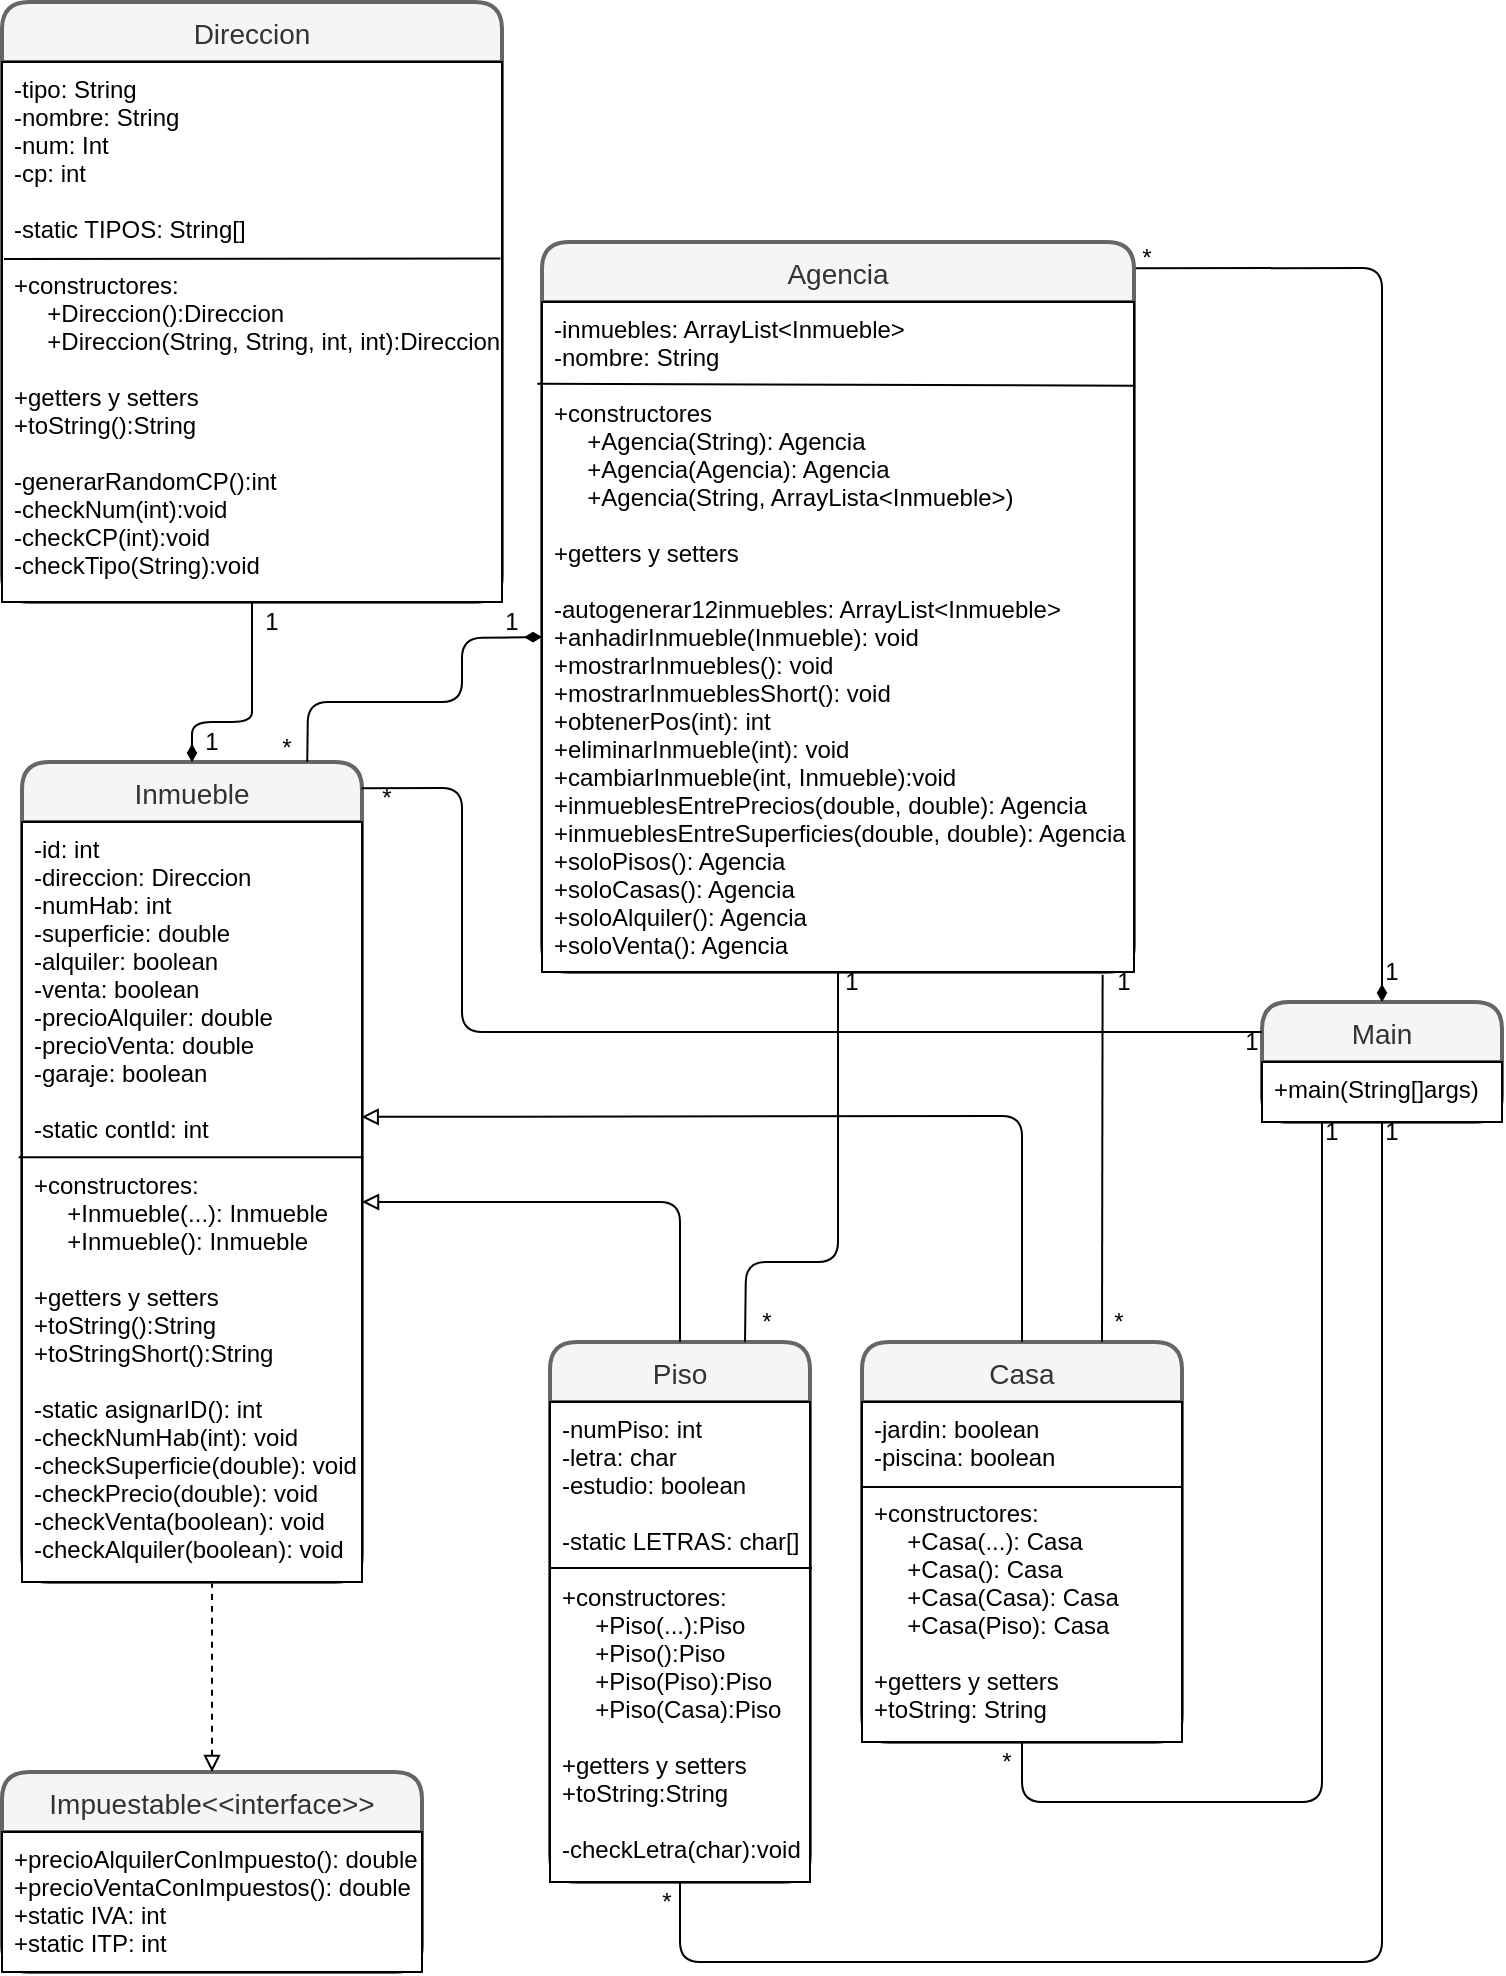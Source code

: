 <mxfile version="13.9.9" type="device"><diagram id="MwJRDeNiMWic8LX25EdD" name="Página-1"><mxGraphModel dx="942" dy="642" grid="1" gridSize="10" guides="1" tooltips="1" connect="1" arrows="1" fold="1" page="1" pageScale="1" pageWidth="827" pageHeight="1169" math="0" shadow="0"><root><mxCell id="0"/><mxCell id="1" parent="0"/><mxCell id="M7qrkAyhZk9vZkMzDewD-7" value="Direccion" style="swimlane;childLayout=stackLayout;horizontal=1;startSize=30;horizontalStack=0;rounded=1;fontSize=14;fontStyle=0;strokeWidth=2;resizeParent=0;resizeLast=1;shadow=0;dashed=0;align=center;fillColor=#f5f5f5;strokeColor=#666666;fontColor=#333333;" parent="1" vertex="1"><mxGeometry x="50" y="95" width="250" height="300" as="geometry"/></mxCell><mxCell id="M7qrkAyhZk9vZkMzDewD-8" value="-tipo: String&#10;-nombre: String&#10;-num: Int&#10;-cp: int&#10;&#10;-static TIPOS: String[]&#10;&#10;+constructores:&#10;     +Direccion():Direccion&#10;     +Direccion(String, String, int, int):Direccion&#10;&#10;+getters y setters&#10;+toString():String&#10;&#10;-generarRandomCP():int&#10;-checkNum(int):void&#10;-checkCP(int):void&#10;-checkTipo(String):void&#10;" style="align=left;spacingLeft=4;fontSize=12;verticalAlign=top;resizable=0;rotatable=0;part=1;" parent="M7qrkAyhZk9vZkMzDewD-7" vertex="1"><mxGeometry y="30" width="250" height="270" as="geometry"/></mxCell><mxCell id="M7qrkAyhZk9vZkMzDewD-11" value="" style="endArrow=none;html=1;exitX=0.004;exitY=0.365;exitDx=0;exitDy=0;exitPerimeter=0;entryX=0.997;entryY=0.364;entryDx=0;entryDy=0;entryPerimeter=0;" parent="M7qrkAyhZk9vZkMzDewD-7" source="M7qrkAyhZk9vZkMzDewD-8" target="M7qrkAyhZk9vZkMzDewD-8" edge="1"><mxGeometry width="50" height="50" relative="1" as="geometry"><mxPoint x="390" y="300" as="sourcePoint"/><mxPoint x="480" y="259" as="targetPoint"/></mxGeometry></mxCell><mxCell id="M7qrkAyhZk9vZkMzDewD-12" value="Inmueble" style="swimlane;childLayout=stackLayout;horizontal=1;startSize=30;horizontalStack=0;rounded=1;fontSize=14;fontStyle=0;strokeWidth=2;resizeParent=0;resizeLast=1;shadow=0;dashed=0;align=center;fillColor=#f5f5f5;strokeColor=#666666;fontColor=#333333;" parent="1" vertex="1"><mxGeometry x="60" y="475" width="170" height="410" as="geometry"/></mxCell><mxCell id="M7qrkAyhZk9vZkMzDewD-13" value="-id: int&#10;-direccion: Direccion&#10;-numHab: int&#10;-superficie: double&#10;-alquiler: boolean&#10;-venta: boolean&#10;-precioAlquiler: double&#10;-precioVenta: double&#10;-garaje: boolean&#10;&#10;-static contId: int&#10;&#10;+constructores:&#10;     +Inmueble(...): Inmueble&#10;     +Inmueble(): Inmueble&#10;&#10;+getters y setters&#10;+toString():String&#10;+toStringShort():String&#10;&#10;-static asignarID(): int&#10;-checkNumHab(int): void&#10;-checkSuperficie(double): void&#10;-checkPrecio(double): void&#10;-checkVenta(boolean): void &#10;-checkAlquiler(boolean): void&#10;&#10;" style="align=left;spacingLeft=4;fontSize=12;verticalAlign=top;resizable=0;rotatable=0;part=1;" parent="M7qrkAyhZk9vZkMzDewD-12" vertex="1"><mxGeometry y="30" width="170" height="380" as="geometry"/></mxCell><mxCell id="M7qrkAyhZk9vZkMzDewD-25" value="" style="endArrow=none;html=1;exitX=-0.01;exitY=0.441;exitDx=0;exitDy=0;exitPerimeter=0;entryX=1.004;entryY=0.441;entryDx=0;entryDy=0;entryPerimeter=0;" parent="M7qrkAyhZk9vZkMzDewD-12" source="M7qrkAyhZk9vZkMzDewD-13" target="M7qrkAyhZk9vZkMzDewD-13" edge="1"><mxGeometry width="50" height="50" relative="1" as="geometry"><mxPoint x="30" y="280" as="sourcePoint"/><mxPoint x="80" y="230" as="targetPoint"/></mxGeometry></mxCell><mxCell id="M7qrkAyhZk9vZkMzDewD-16" value="Piso" style="swimlane;childLayout=stackLayout;horizontal=1;startSize=30;horizontalStack=0;rounded=1;fontSize=14;fontStyle=0;strokeWidth=2;resizeParent=0;resizeLast=1;shadow=0;dashed=0;align=center;fillColor=#f5f5f5;strokeColor=#666666;fontColor=#333333;" parent="1" vertex="1"><mxGeometry x="324" y="765" width="130" height="270" as="geometry"/></mxCell><mxCell id="M7qrkAyhZk9vZkMzDewD-17" value="-numPiso: int&#10;-letra: char&#10;-estudio: boolean&#10;&#10;-static LETRAS: char[]&#10;&#10;+constructores:&#10;     +Piso(...):Piso&#10;     +Piso():Piso&#10;     +Piso(Piso):Piso&#10;     +Piso(Casa):Piso&#10;&#10;+getters y setters&#10;+toString:String&#10;&#10;-checkLetra(char):void&#10;" style="align=left;spacingLeft=4;fontSize=12;verticalAlign=top;resizable=0;rotatable=0;part=1;" parent="M7qrkAyhZk9vZkMzDewD-16" vertex="1"><mxGeometry y="30" width="130" height="240" as="geometry"/></mxCell><mxCell id="M7qrkAyhZk9vZkMzDewD-26" value="" style="endArrow=none;html=1;exitX=-0.002;exitY=0.346;exitDx=0;exitDy=0;exitPerimeter=0;entryX=1.007;entryY=0.346;entryDx=0;entryDy=0;entryPerimeter=0;" parent="M7qrkAyhZk9vZkMzDewD-16" source="M7qrkAyhZk9vZkMzDewD-17" target="M7qrkAyhZk9vZkMzDewD-17" edge="1"><mxGeometry width="50" height="50" relative="1" as="geometry"><mxPoint x="120" y="210" as="sourcePoint"/><mxPoint x="170" y="160" as="targetPoint"/></mxGeometry></mxCell><mxCell id="M7qrkAyhZk9vZkMzDewD-22" value="Casa" style="swimlane;childLayout=stackLayout;horizontal=1;startSize=30;horizontalStack=0;rounded=1;fontSize=14;fontStyle=0;strokeWidth=2;resizeParent=0;resizeLast=1;shadow=0;dashed=0;align=center;fillColor=#f5f5f5;strokeColor=#666666;fontColor=#333333;" parent="1" vertex="1"><mxGeometry x="480" y="765" width="160" height="200" as="geometry"/></mxCell><mxCell id="M7qrkAyhZk9vZkMzDewD-23" value="-jardin: boolean&#10;-piscina: boolean&#10;&#10;+constructores:&#10;     +Casa(...): Casa&#10;     +Casa(): Casa&#10;     +Casa(Casa): Casa&#10;     +Casa(Piso): Casa&#10;&#10;+getters y setters&#10;+toString: String&#10;" style="align=left;spacingLeft=4;fontSize=12;verticalAlign=top;resizable=0;rotatable=0;part=1;" parent="M7qrkAyhZk9vZkMzDewD-22" vertex="1"><mxGeometry y="30" width="160" height="170" as="geometry"/></mxCell><mxCell id="M7qrkAyhZk9vZkMzDewD-27" value="" style="endArrow=none;html=1;exitX=0;exitY=0.25;exitDx=0;exitDy=0;entryX=1;entryY=0.25;entryDx=0;entryDy=0;" parent="M7qrkAyhZk9vZkMzDewD-22" source="M7qrkAyhZk9vZkMzDewD-23" target="M7qrkAyhZk9vZkMzDewD-23" edge="1"><mxGeometry width="50" height="50" relative="1" as="geometry"><mxPoint x="-30" y="170" as="sourcePoint"/><mxPoint x="20" y="120" as="targetPoint"/></mxGeometry></mxCell><mxCell id="M7qrkAyhZk9vZkMzDewD-28" value="Agencia" style="swimlane;childLayout=stackLayout;horizontal=1;startSize=30;horizontalStack=0;rounded=1;fontSize=14;fontStyle=0;strokeWidth=2;resizeParent=0;resizeLast=1;shadow=0;dashed=0;align=center;fillColor=#f5f5f5;strokeColor=#666666;fontColor=#333333;" parent="1" vertex="1"><mxGeometry x="320" y="215" width="296" height="365" as="geometry"/></mxCell><mxCell id="M7qrkAyhZk9vZkMzDewD-29" value="-inmuebles: ArrayList&lt;Inmueble&gt;&#10;-nombre: String&#10;&#10;+constructores&#10;     +Agencia(String): Agencia&#10;     +Agencia(Agencia): Agencia&#10;     +Agencia(String, ArrayLista&lt;Inmueble&gt;)&#10;&#10;+getters y setters&#10;&#10;-autogenerar12inmuebles: ArrayList&lt;Inmueble&gt;&#10;+anhadirInmueble(Inmueble): void&#10;+mostrarInmuebles(): void&#10;+mostrarInmueblesShort(): void&#10;+obtenerPos(int): int&#10;+eliminarInmueble(int): void&#10;+cambiarInmueble(int, Inmueble):void&#10;+inmueblesEntrePrecios(double, double): Agencia&#10;+inmueblesEntreSuperficies(double, double): Agencia&#10;+soloPisos(): Agencia&#10;+soloCasas(): Agencia&#10;+soloAlquiler(): Agencia&#10;+soloVenta(): Agencia&#10;" style="align=left;spacingLeft=4;fontSize=12;verticalAlign=top;resizable=0;rotatable=0;part=1;" parent="M7qrkAyhZk9vZkMzDewD-28" vertex="1"><mxGeometry y="30" width="296" height="335" as="geometry"/></mxCell><mxCell id="M7qrkAyhZk9vZkMzDewD-30" value="" style="endArrow=none;html=1;exitX=-0.008;exitY=0.122;exitDx=0;exitDy=0;exitPerimeter=0;entryX=1.002;entryY=0.125;entryDx=0;entryDy=0;entryPerimeter=0;" parent="M7qrkAyhZk9vZkMzDewD-28" source="M7qrkAyhZk9vZkMzDewD-29" target="M7qrkAyhZk9vZkMzDewD-29" edge="1"><mxGeometry width="50" height="50" relative="1" as="geometry"><mxPoint x="-40" y="-100" as="sourcePoint"/><mxPoint x="10" y="-150" as="targetPoint"/></mxGeometry></mxCell><mxCell id="M7qrkAyhZk9vZkMzDewD-31" value="Main" style="swimlane;childLayout=stackLayout;horizontal=1;startSize=30;horizontalStack=0;rounded=1;fontSize=14;fontStyle=0;strokeWidth=2;resizeParent=0;resizeLast=1;shadow=0;dashed=0;align=center;fillColor=#f5f5f5;strokeColor=#666666;fontColor=#333333;" parent="1" vertex="1"><mxGeometry x="680" y="595" width="120" height="60" as="geometry"/></mxCell><mxCell id="M7qrkAyhZk9vZkMzDewD-32" value="+main(String[]args)" style="align=left;spacingLeft=4;fontSize=12;verticalAlign=top;resizable=0;rotatable=0;part=1;" parent="M7qrkAyhZk9vZkMzDewD-31" vertex="1"><mxGeometry y="30" width="120" height="30" as="geometry"/></mxCell><mxCell id="M7qrkAyhZk9vZkMzDewD-33" value="Impuestable&lt;&lt;interface&gt;&gt;" style="swimlane;childLayout=stackLayout;horizontal=1;startSize=30;horizontalStack=0;rounded=1;fontSize=14;fontStyle=0;strokeWidth=2;resizeParent=0;resizeLast=1;shadow=0;dashed=0;align=center;fillColor=#f5f5f5;strokeColor=#666666;fontColor=#333333;" parent="1" vertex="1"><mxGeometry x="50" y="980" width="210" height="100" as="geometry"/></mxCell><mxCell id="M7qrkAyhZk9vZkMzDewD-34" value="+precioAlquilerConImpuesto(): double&#10;+precioVentaConImpuestos(): double&#10;+static IVA: int&#10;+static ITP: int" style="align=left;spacingLeft=4;fontSize=12;verticalAlign=top;resizable=0;rotatable=0;part=1;" parent="M7qrkAyhZk9vZkMzDewD-33" vertex="1"><mxGeometry y="30" width="210" height="70" as="geometry"/></mxCell><mxCell id="fMi-Z65RnoMSA8GdBPRr-1" value="" style="endArrow=diamondThin;html=1;entryX=0.5;entryY=0;entryDx=0;entryDy=0;exitX=1.003;exitY=0.036;exitDx=0;exitDy=0;exitPerimeter=0;endFill=1;startArrow=none;startFill=0;" edge="1" parent="1" source="M7qrkAyhZk9vZkMzDewD-28" target="M7qrkAyhZk9vZkMzDewD-31"><mxGeometry width="50" height="50" relative="1" as="geometry"><mxPoint x="480" y="605" as="sourcePoint"/><mxPoint x="530" y="555" as="targetPoint"/><Array as="points"><mxPoint x="740" y="228"/></Array></mxGeometry></mxCell><mxCell id="fMi-Z65RnoMSA8GdBPRr-2" value="" style="endArrow=none;html=1;exitX=0;exitY=0.25;exitDx=0;exitDy=0;entryX=0.999;entryY=0.032;entryDx=0;entryDy=0;entryPerimeter=0;endFill=0;startArrow=none;startFill=0;" edge="1" parent="1" source="M7qrkAyhZk9vZkMzDewD-31" target="M7qrkAyhZk9vZkMzDewD-12"><mxGeometry width="50" height="50" relative="1" as="geometry"><mxPoint x="480" y="605" as="sourcePoint"/><mxPoint x="260" y="605" as="targetPoint"/><Array as="points"><mxPoint x="280" y="610"/><mxPoint x="280" y="488"/></Array></mxGeometry></mxCell><mxCell id="fMi-Z65RnoMSA8GdBPRr-3" value="" style="endArrow=none;html=1;exitX=1;exitY=0.5;exitDx=0;exitDy=0;entryX=0.5;entryY=0;entryDx=0;entryDy=0;startArrow=block;startFill=0;" edge="1" parent="1" source="M7qrkAyhZk9vZkMzDewD-13" target="M7qrkAyhZk9vZkMzDewD-16"><mxGeometry width="50" height="50" relative="1" as="geometry"><mxPoint x="480" y="605" as="sourcePoint"/><mxPoint x="530" y="555" as="targetPoint"/><Array as="points"><mxPoint x="389" y="695"/></Array></mxGeometry></mxCell><mxCell id="fMi-Z65RnoMSA8GdBPRr-4" value="" style="endArrow=none;html=1;exitX=0.999;exitY=0.388;exitDx=0;exitDy=0;exitPerimeter=0;entryX=0.5;entryY=0;entryDx=0;entryDy=0;startArrow=block;startFill=0;" edge="1" parent="1" source="M7qrkAyhZk9vZkMzDewD-13" target="M7qrkAyhZk9vZkMzDewD-22"><mxGeometry width="50" height="50" relative="1" as="geometry"><mxPoint x="480" y="605" as="sourcePoint"/><mxPoint x="530" y="555" as="targetPoint"/><Array as="points"><mxPoint x="560" y="652"/></Array></mxGeometry></mxCell><mxCell id="fMi-Z65RnoMSA8GdBPRr-5" value="" style="endArrow=none;html=1;entryX=0.559;entryY=1.002;entryDx=0;entryDy=0;startArrow=block;startFill=0;exitX=0.5;exitY=0;exitDx=0;exitDy=0;dashed=1;entryPerimeter=0;" edge="1" parent="1" source="M7qrkAyhZk9vZkMzDewD-33" target="M7qrkAyhZk9vZkMzDewD-13"><mxGeometry width="50" height="50" relative="1" as="geometry"><mxPoint x="210" y="415" as="sourcePoint"/><mxPoint x="530" y="555" as="targetPoint"/><Array as="points"><mxPoint x="155" y="905"/><mxPoint x="155" y="895"/></Array></mxGeometry></mxCell><mxCell id="fMi-Z65RnoMSA8GdBPRr-7" value="" style="endArrow=none;html=1;exitX=0.5;exitY=0;exitDx=0;exitDy=0;entryX=0.5;entryY=1;entryDx=0;entryDy=0;startArrow=diamondThin;startFill=1;" edge="1" parent="1" source="M7qrkAyhZk9vZkMzDewD-12" target="M7qrkAyhZk9vZkMzDewD-8"><mxGeometry width="50" height="50" relative="1" as="geometry"><mxPoint x="220" y="315" as="sourcePoint"/><mxPoint x="270" y="265" as="targetPoint"/><Array as="points"><mxPoint x="145" y="455"/><mxPoint x="175" y="455"/><mxPoint x="175" y="445"/><mxPoint x="175" y="425"/></Array></mxGeometry></mxCell><mxCell id="fMi-Z65RnoMSA8GdBPRr-9" value="" style="endArrow=none;html=1;entryX=0.5;entryY=1;entryDx=0;entryDy=0;exitX=0.5;exitY=1;exitDx=0;exitDy=0;endFill=0;" edge="1" parent="1" source="M7qrkAyhZk9vZkMzDewD-17" target="M7qrkAyhZk9vZkMzDewD-31"><mxGeometry width="50" height="50" relative="1" as="geometry"><mxPoint x="700" y="735" as="sourcePoint"/><mxPoint x="750" y="685" as="targetPoint"/><Array as="points"><mxPoint x="389" y="1075"/><mxPoint x="740" y="1075"/></Array></mxGeometry></mxCell><mxCell id="fMi-Z65RnoMSA8GdBPRr-10" value="" style="endArrow=none;html=1;entryX=0.25;entryY=1;entryDx=0;entryDy=0;exitX=0.5;exitY=1;exitDx=0;exitDy=0;endFill=0;" edge="1" parent="1" source="M7qrkAyhZk9vZkMzDewD-23" target="M7qrkAyhZk9vZkMzDewD-31"><mxGeometry width="50" height="50" relative="1" as="geometry"><mxPoint x="500" y="665" as="sourcePoint"/><mxPoint x="550" y="615" as="targetPoint"/><Array as="points"><mxPoint x="560" y="995"/><mxPoint x="710" y="995"/></Array></mxGeometry></mxCell><mxCell id="fMi-Z65RnoMSA8GdBPRr-12" value="" style="endArrow=none;html=1;entryX=0.947;entryY=1.004;entryDx=0;entryDy=0;exitX=0.75;exitY=0;exitDx=0;exitDy=0;entryPerimeter=0;endFill=0;" edge="1" parent="1" source="M7qrkAyhZk9vZkMzDewD-22" target="M7qrkAyhZk9vZkMzDewD-29"><mxGeometry width="50" height="50" relative="1" as="geometry"><mxPoint x="616" y="705" as="sourcePoint"/><mxPoint x="666" y="655" as="targetPoint"/></mxGeometry></mxCell><mxCell id="fMi-Z65RnoMSA8GdBPRr-16" value="" style="endArrow=none;html=1;exitX=0.75;exitY=0;exitDx=0;exitDy=0;entryX=0.5;entryY=1;entryDx=0;entryDy=0;endFill=0;" edge="1" parent="1" source="M7qrkAyhZk9vZkMzDewD-16" target="M7qrkAyhZk9vZkMzDewD-29"><mxGeometry width="50" height="50" relative="1" as="geometry"><mxPoint x="510" y="675" as="sourcePoint"/><mxPoint x="422" y="575" as="targetPoint"/><Array as="points"><mxPoint x="422" y="725"/><mxPoint x="468" y="725"/></Array></mxGeometry></mxCell><mxCell id="fMi-Z65RnoMSA8GdBPRr-18" value="" style="endArrow=diamondThin;html=1;exitX=0.839;exitY=0;exitDx=0;exitDy=0;exitPerimeter=0;entryX=0;entryY=0.5;entryDx=0;entryDy=0;startArrow=none;startFill=0;endFill=1;" edge="1" parent="1" source="M7qrkAyhZk9vZkMzDewD-12" target="M7qrkAyhZk9vZkMzDewD-29"><mxGeometry width="50" height="50" relative="1" as="geometry"><mxPoint x="250" y="625" as="sourcePoint"/><mxPoint x="300" y="575" as="targetPoint"/><Array as="points"><mxPoint x="203" y="445"/><mxPoint x="280" y="445"/><mxPoint x="280" y="413"/></Array></mxGeometry></mxCell><mxCell id="fMi-Z65RnoMSA8GdBPRr-23" value="1" style="text;html=1;strokeColor=none;fillColor=none;align=center;verticalAlign=middle;whiteSpace=wrap;rounded=0;" vertex="1" parent="1"><mxGeometry x="470" y="580" width="10" height="10" as="geometry"/></mxCell><mxCell id="fMi-Z65RnoMSA8GdBPRr-24" value="*" style="text;html=1;strokeColor=none;fillColor=none;align=center;verticalAlign=middle;whiteSpace=wrap;rounded=0;" vertex="1" parent="1"><mxGeometry x="430" y="750" width="5" height="10" as="geometry"/></mxCell><mxCell id="fMi-Z65RnoMSA8GdBPRr-25" value="1" style="text;html=1;strokeColor=none;fillColor=none;align=center;verticalAlign=middle;whiteSpace=wrap;rounded=0;" vertex="1" parent="1"><mxGeometry x="606" y="580" width="10" height="10" as="geometry"/></mxCell><mxCell id="fMi-Z65RnoMSA8GdBPRr-27" value="*" style="text;html=1;strokeColor=none;fillColor=none;align=center;verticalAlign=middle;whiteSpace=wrap;rounded=0;" vertex="1" parent="1"><mxGeometry x="606" y="750" width="5" height="10" as="geometry"/></mxCell><mxCell id="fMi-Z65RnoMSA8GdBPRr-28" value="1" style="text;html=1;strokeColor=none;fillColor=none;align=center;verticalAlign=middle;whiteSpace=wrap;rounded=0;" vertex="1" parent="1"><mxGeometry x="300" y="400" width="10" height="10" as="geometry"/></mxCell><mxCell id="fMi-Z65RnoMSA8GdBPRr-29" value="*" style="text;html=1;strokeColor=none;fillColor=none;align=center;verticalAlign=middle;whiteSpace=wrap;rounded=0;" vertex="1" parent="1"><mxGeometry x="190" y="465" width="5" height="5" as="geometry"/></mxCell><mxCell id="fMi-Z65RnoMSA8GdBPRr-30" value="1" style="text;html=1;strokeColor=none;fillColor=none;align=center;verticalAlign=middle;whiteSpace=wrap;rounded=0;" vertex="1" parent="1"><mxGeometry x="180" y="400" width="10" height="10" as="geometry"/></mxCell><mxCell id="fMi-Z65RnoMSA8GdBPRr-31" value="1" style="text;html=1;strokeColor=none;fillColor=none;align=center;verticalAlign=middle;whiteSpace=wrap;rounded=0;" vertex="1" parent="1"><mxGeometry x="150" y="460" width="10" height="10" as="geometry"/></mxCell><mxCell id="fMi-Z65RnoMSA8GdBPRr-33" value="1" style="text;html=1;strokeColor=none;fillColor=none;align=center;verticalAlign=middle;whiteSpace=wrap;rounded=0;" vertex="1" parent="1"><mxGeometry x="670" y="610" width="10" height="10" as="geometry"/></mxCell><mxCell id="fMi-Z65RnoMSA8GdBPRr-35" value="*" style="text;html=1;strokeColor=none;fillColor=none;align=center;verticalAlign=middle;whiteSpace=wrap;rounded=0;" vertex="1" parent="1"><mxGeometry x="240" y="490" width="5" height="5" as="geometry"/></mxCell><mxCell id="fMi-Z65RnoMSA8GdBPRr-37" value="1" style="text;html=1;strokeColor=none;fillColor=none;align=center;verticalAlign=middle;whiteSpace=wrap;rounded=0;" vertex="1" parent="1"><mxGeometry x="740" y="575" width="10" height="10" as="geometry"/></mxCell><mxCell id="fMi-Z65RnoMSA8GdBPRr-39" value="*" style="text;html=1;strokeColor=none;fillColor=none;align=center;verticalAlign=middle;whiteSpace=wrap;rounded=0;" vertex="1" parent="1"><mxGeometry x="620" y="220" width="5" height="5" as="geometry"/></mxCell><mxCell id="fMi-Z65RnoMSA8GdBPRr-40" value="1" style="text;html=1;strokeColor=none;fillColor=none;align=center;verticalAlign=middle;whiteSpace=wrap;rounded=0;" vertex="1" parent="1"><mxGeometry x="740" y="655" width="10" height="10" as="geometry"/></mxCell><mxCell id="fMi-Z65RnoMSA8GdBPRr-41" value="1" style="text;html=1;strokeColor=none;fillColor=none;align=center;verticalAlign=middle;whiteSpace=wrap;rounded=0;" vertex="1" parent="1"><mxGeometry x="710" y="655" width="10" height="10" as="geometry"/></mxCell><mxCell id="fMi-Z65RnoMSA8GdBPRr-42" value="*" style="text;html=1;strokeColor=none;fillColor=none;align=center;verticalAlign=middle;whiteSpace=wrap;rounded=0;" vertex="1" parent="1"><mxGeometry x="550" y="970" width="5" height="10" as="geometry"/></mxCell><mxCell id="fMi-Z65RnoMSA8GdBPRr-43" value="*" style="text;html=1;strokeColor=none;fillColor=none;align=center;verticalAlign=middle;whiteSpace=wrap;rounded=0;" vertex="1" parent="1"><mxGeometry x="380" y="1040" width="5" height="10" as="geometry"/></mxCell></root></mxGraphModel></diagram></mxfile>
